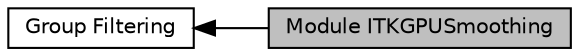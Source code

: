 digraph "Module ITKGPUSmoothing"
{
  edge [fontname="Helvetica",fontsize="10",labelfontname="Helvetica",labelfontsize="10"];
  node [fontname="Helvetica",fontsize="10",shape=box];
  rankdir=LR;
  Node2 [label="Group Filtering",height=0.2,width=0.4,color="black", fillcolor="white", style="filled",URL="$group__Group-Filtering.html",tooltip=" "];
  Node1 [label="Module ITKGPUSmoothing",height=0.2,width=0.4,color="black", fillcolor="grey75", style="filled", fontcolor="black",tooltip=" "];
  Node2->Node1 [shape=plaintext, dir="back", style="solid"];
}
